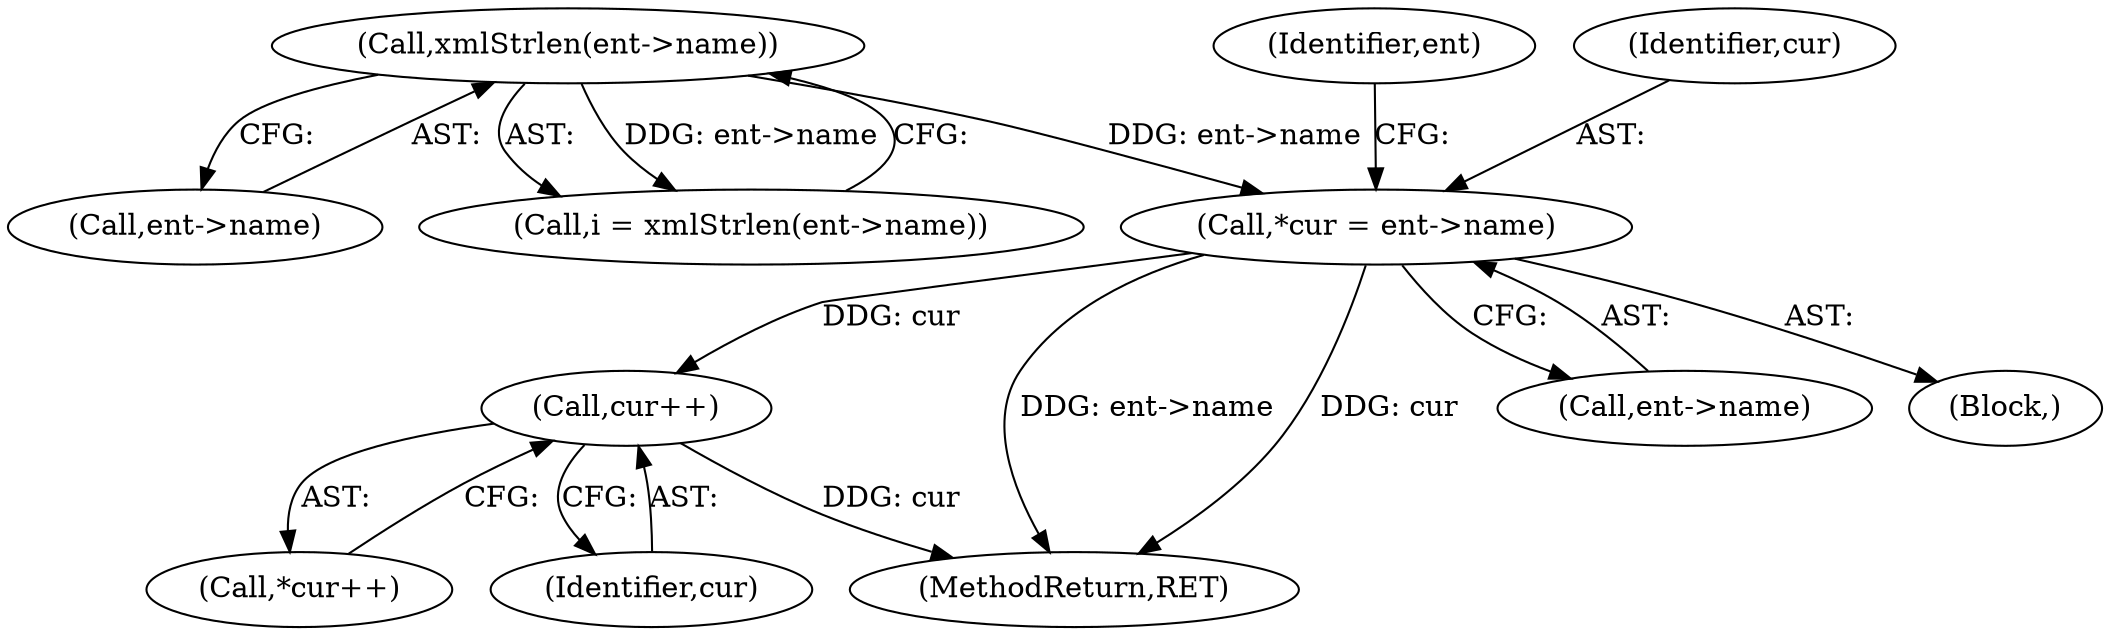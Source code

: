 digraph "0_Chrome_d0947db40187f4708c58e64cbd6013faf9eddeed_0@pointer" {
"1000637" [label="(Call,cur++)"];
"1000566" [label="(Call,*cur = ent->name)"];
"1000561" [label="(Call,xmlStrlen(ent->name))"];
"1000637" [label="(Call,cur++)"];
"1000812" [label="(MethodReturn,RET)"];
"1000568" [label="(Call,ent->name)"];
"1000575" [label="(Identifier,ent)"];
"1000636" [label="(Call,*cur++)"];
"1000561" [label="(Call,xmlStrlen(ent->name))"];
"1000562" [label="(Call,ent->name)"];
"1000567" [label="(Identifier,cur)"];
"1000638" [label="(Identifier,cur)"];
"1000566" [label="(Call,*cur = ent->name)"];
"1000559" [label="(Call,i = xmlStrlen(ent->name))"];
"1000557" [label="(Block,)"];
"1000637" -> "1000636"  [label="AST: "];
"1000637" -> "1000638"  [label="CFG: "];
"1000638" -> "1000637"  [label="AST: "];
"1000636" -> "1000637"  [label="CFG: "];
"1000637" -> "1000812"  [label="DDG: cur"];
"1000566" -> "1000637"  [label="DDG: cur"];
"1000566" -> "1000557"  [label="AST: "];
"1000566" -> "1000568"  [label="CFG: "];
"1000567" -> "1000566"  [label="AST: "];
"1000568" -> "1000566"  [label="AST: "];
"1000575" -> "1000566"  [label="CFG: "];
"1000566" -> "1000812"  [label="DDG: ent->name"];
"1000566" -> "1000812"  [label="DDG: cur"];
"1000561" -> "1000566"  [label="DDG: ent->name"];
"1000561" -> "1000559"  [label="AST: "];
"1000561" -> "1000562"  [label="CFG: "];
"1000562" -> "1000561"  [label="AST: "];
"1000559" -> "1000561"  [label="CFG: "];
"1000561" -> "1000559"  [label="DDG: ent->name"];
}
